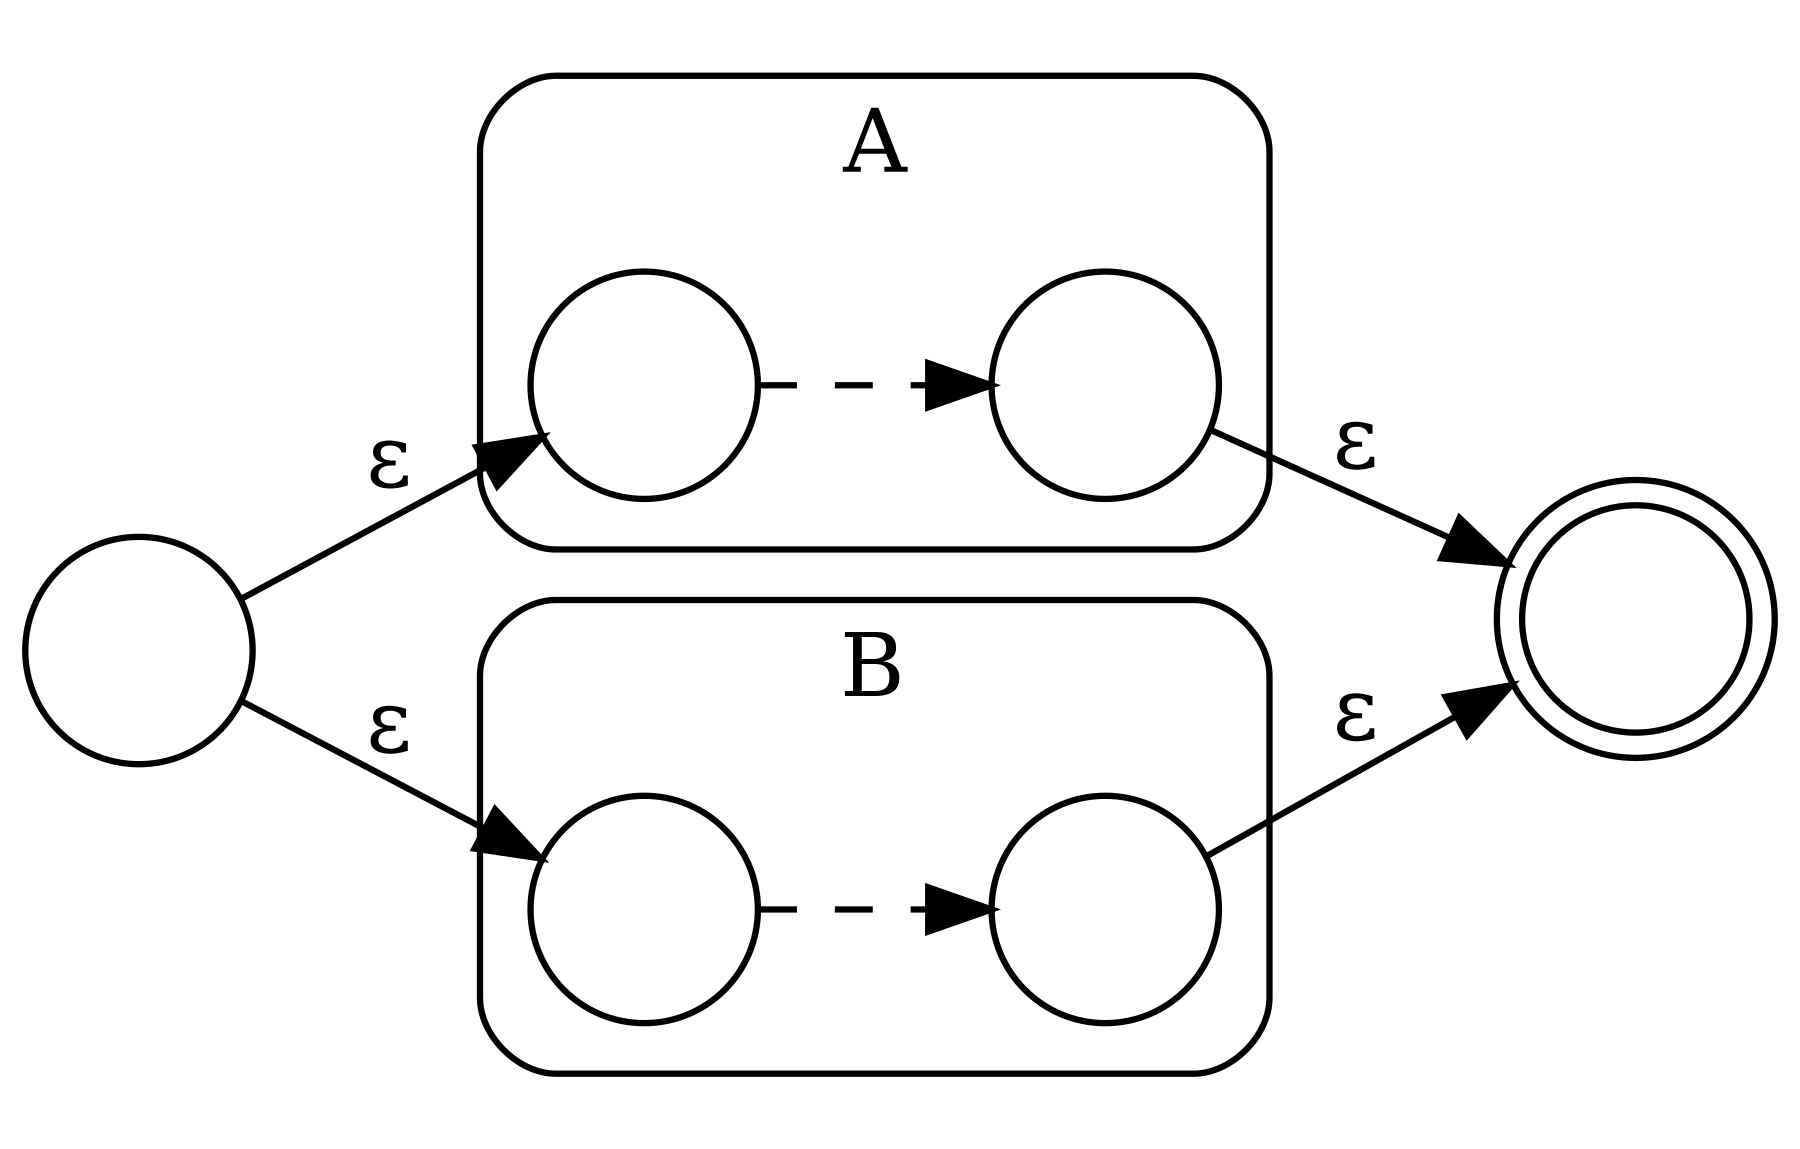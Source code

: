 digraph finite_state_machine {
	rankdir=LR;
	size="12,9!"
	node [ 
        label = "";
        shape = doublecircle;
    ]; E;
	node [ shape=circle ];
    subgraph cluster_0 {
        style=rounded;
        color=black;
        label=A;
        n0 -> n1 [ style=dashed ];
    }
    subgraph cluster_2 {
        style=rounded;
        color=black;
        label=B;
        n2 -> n3 [ style=dashed ];
    }

    S -> n0 [ label="ε" ];
    S -> n2 [ label="ε" ];
    n1 -> E [ label="ε" ];
    n3 -> E [ label="ε" ];
}

